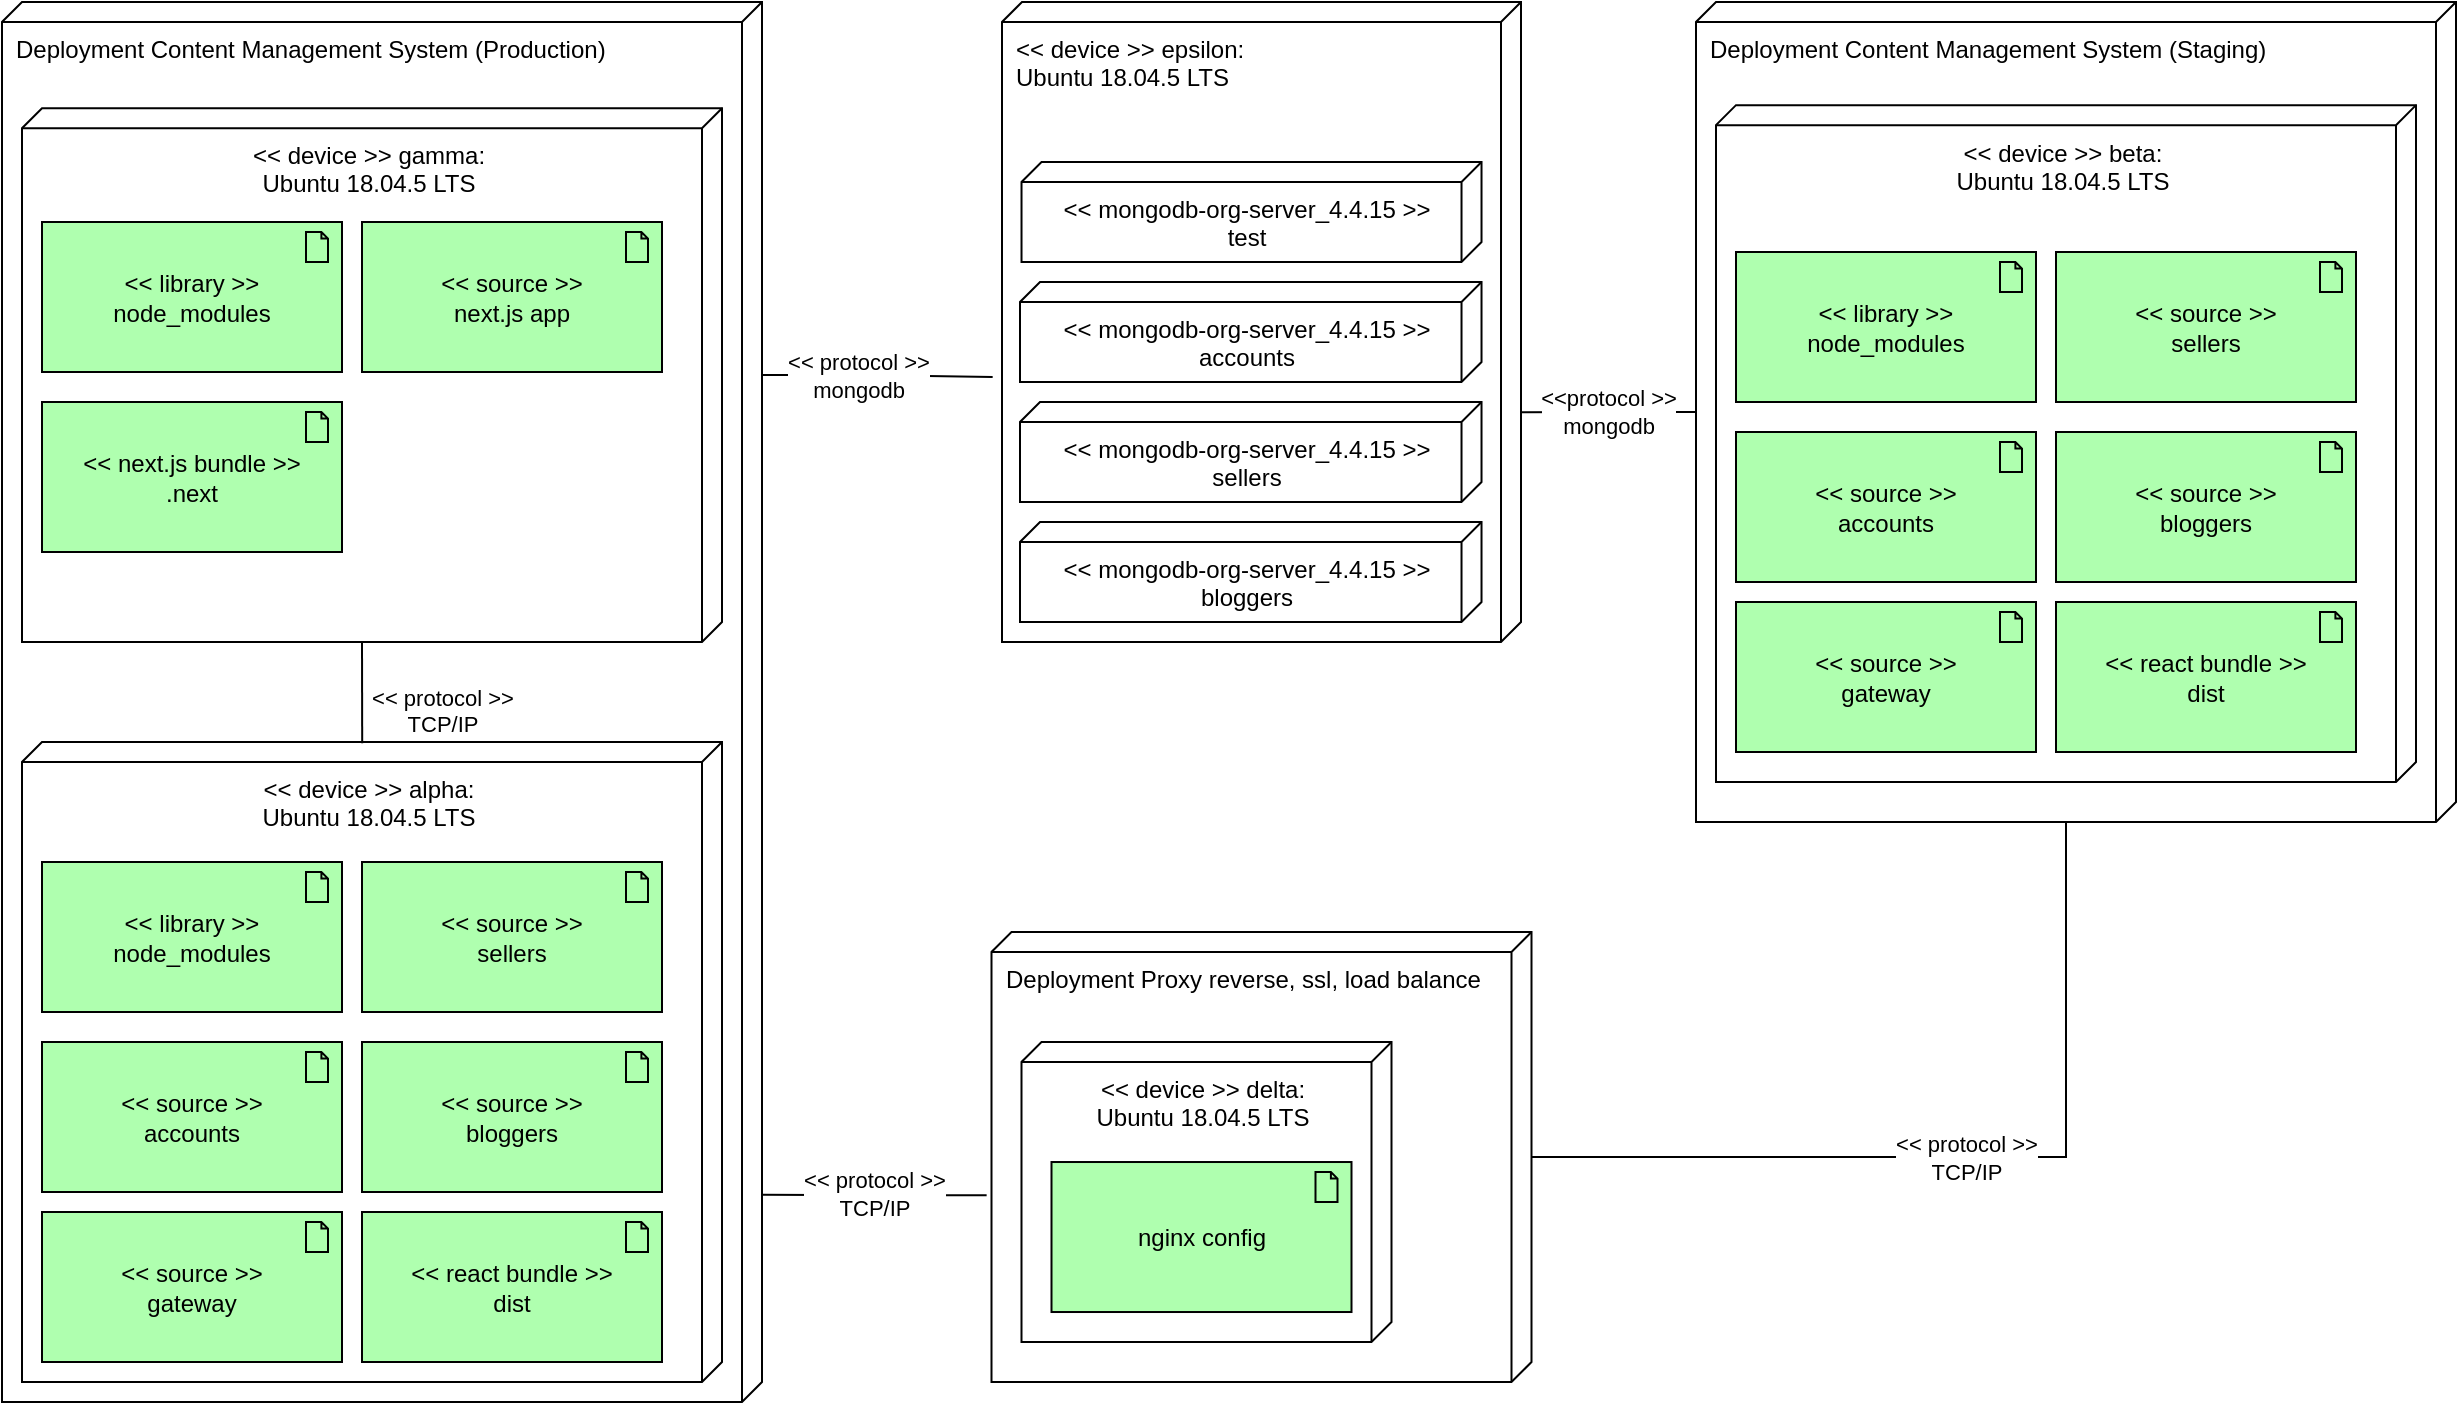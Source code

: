 <mxfile version="19.0.3" type="device"><diagram id="quT_GSNaaPpk0z2p2jEx" name="deployment"><mxGraphModel dx="2430" dy="1098" grid="1" gridSize="10" guides="1" tooltips="1" connect="1" arrows="1" fold="1" page="1" pageScale="1" pageWidth="827" pageHeight="1169" math="0" shadow="0"><root><mxCell id="0"/><mxCell id="1" parent="0"/><mxCell id="cMuZ7B8qZ7QeVPlUiVj4-32" value="" style="group" parent="1" vertex="1" connectable="0"><mxGeometry x="100" y="360" width="259.5" height="320" as="geometry"/></mxCell><mxCell id="cMuZ7B8qZ7QeVPlUiVj4-8" value="&amp;lt;&amp;lt; device &amp;gt;&amp;gt; epsilon:&lt;br&gt;Ubuntu 18.04.5 LTS" style="verticalAlign=top;align=left;shape=cube;size=10;direction=south;fontStyle=0;html=1;boundedLbl=1;spacingLeft=5;" parent="cMuZ7B8qZ7QeVPlUiVj4-32" vertex="1"><mxGeometry width="259.5" height="320" as="geometry"/></mxCell><mxCell id="cMuZ7B8qZ7QeVPlUiVj4-18" value="&amp;lt;&amp;lt; mongodb-org-server_4.4.15 &amp;gt;&amp;gt;&lt;br&gt;test" style="verticalAlign=top;align=center;shape=cube;size=10;direction=south;html=1;boundedLbl=1;spacingLeft=5;" parent="cMuZ7B8qZ7QeVPlUiVj4-32" vertex="1"><mxGeometry x="9.76" y="80" width="230" height="50" as="geometry"/></mxCell><mxCell id="cMuZ7B8qZ7QeVPlUiVj4-19" value="&amp;lt;&amp;lt; mongodb-org-server_4.4.15 &amp;gt;&amp;gt;&lt;br&gt;bloggers" style="verticalAlign=top;align=center;shape=cube;size=10;direction=south;html=1;boundedLbl=1;spacingLeft=5;" parent="cMuZ7B8qZ7QeVPlUiVj4-32" vertex="1"><mxGeometry x="9" y="260" width="230.76" height="50" as="geometry"/></mxCell><mxCell id="cMuZ7B8qZ7QeVPlUiVj4-20" value="&amp;lt;&amp;lt; mongodb-org-server_4.4.15 &amp;gt;&amp;gt;&lt;br&gt;sellers" style="verticalAlign=top;align=center;shape=cube;size=10;direction=south;html=1;boundedLbl=1;spacingLeft=5;" parent="cMuZ7B8qZ7QeVPlUiVj4-32" vertex="1"><mxGeometry x="9" y="200" width="230.76" height="50" as="geometry"/></mxCell><mxCell id="cMuZ7B8qZ7QeVPlUiVj4-21" value="&amp;lt;&amp;lt; mongodb-org-server_4.4.15 &amp;gt;&amp;gt;&lt;br&gt;accounts" style="verticalAlign=top;align=center;shape=cube;size=10;direction=south;html=1;boundedLbl=1;spacingLeft=5;" parent="cMuZ7B8qZ7QeVPlUiVj4-32" vertex="1"><mxGeometry x="9" y="140" width="230.76" height="50" as="geometry"/></mxCell><mxCell id="VBh5mySjXJAsZLR4KoXe-11" value="" style="group" vertex="1" connectable="0" parent="1"><mxGeometry x="94.75" y="825.01" width="270" height="225" as="geometry"/></mxCell><mxCell id="VBh5mySjXJAsZLR4KoXe-9" value="Deployment Proxy reverse, ssl, load balance" style="verticalAlign=top;align=left;shape=cube;size=10;direction=south;fontStyle=0;html=1;boundedLbl=1;spacingLeft=5;container=0;" vertex="1" parent="VBh5mySjXJAsZLR4KoXe-11"><mxGeometry width="270" height="225" as="geometry"/></mxCell><mxCell id="cMuZ7B8qZ7QeVPlUiVj4-33" value="&lt;span style=&quot;text-align: left;&quot;&gt;&amp;lt;&amp;lt; device &amp;gt;&amp;gt; delta:&lt;br&gt;Ubuntu 18.04.5 LTS&lt;/span&gt;" style="verticalAlign=top;align=center;shape=cube;size=10;direction=south;html=1;boundedLbl=1;spacingLeft=5;" parent="VBh5mySjXJAsZLR4KoXe-11" vertex="1"><mxGeometry x="15" y="55" width="185" height="150" as="geometry"/></mxCell><mxCell id="VBh5mySjXJAsZLR4KoXe-10" value="nginx config" style="html=1;outlineConnect=0;whiteSpace=wrap;fillColor=#AFFFAF;shape=mxgraph.archimate3.application;appType=artifact;archiType=square;" vertex="1" parent="VBh5mySjXJAsZLR4KoXe-11"><mxGeometry x="30" y="115" width="150" height="75" as="geometry"/></mxCell><mxCell id="VBh5mySjXJAsZLR4KoXe-13" value="" style="group" vertex="1" connectable="0" parent="1"><mxGeometry x="447" y="360" width="380" height="410" as="geometry"/></mxCell><mxCell id="cMuZ7B8qZ7QeVPlUiVj4-2" value="Deployment Content Management System (Staging)" style="verticalAlign=top;align=left;shape=cube;size=10;direction=south;fontStyle=0;html=1;boundedLbl=1;spacingLeft=5;container=0;" parent="VBh5mySjXJAsZLR4KoXe-13" vertex="1"><mxGeometry width="380" height="410" as="geometry"/></mxCell><mxCell id="cMuZ7B8qZ7QeVPlUiVj4-23" value="&lt;span style=&quot;text-align: left;&quot;&gt;&amp;lt;&amp;lt; device &amp;gt;&amp;gt; beta:&lt;br&gt;Ubuntu 18.04.5 LTS&lt;/span&gt;" style="verticalAlign=top;align=center;shape=cube;size=10;direction=south;html=1;boundedLbl=1;spacingLeft=5;" parent="VBh5mySjXJAsZLR4KoXe-13" vertex="1"><mxGeometry x="10" y="51.57" width="350" height="338.43" as="geometry"/></mxCell><mxCell id="siyJhh5522_kA3nfYxIA-3" value="&amp;lt;&amp;lt; source &amp;gt;&amp;gt;&lt;br&gt;accounts" style="html=1;outlineConnect=0;whiteSpace=wrap;fillColor=#AFFFAF;shape=mxgraph.archimate3.application;appType=artifact;archiType=square;" parent="VBh5mySjXJAsZLR4KoXe-13" vertex="1"><mxGeometry x="20" y="215" width="150" height="75" as="geometry"/></mxCell><mxCell id="siyJhh5522_kA3nfYxIA-4" value="&amp;lt;&amp;lt; library &amp;gt;&amp;gt;&lt;br&gt;node_modules" style="html=1;outlineConnect=0;whiteSpace=wrap;fillColor=#AFFFAF;shape=mxgraph.archimate3.application;appType=artifact;archiType=square;" parent="VBh5mySjXJAsZLR4KoXe-13" vertex="1"><mxGeometry x="20" y="125" width="150" height="75" as="geometry"/></mxCell><mxCell id="siyJhh5522_kA3nfYxIA-6" value="&amp;lt;&amp;lt; source &amp;gt;&amp;gt;&lt;br&gt;sellers" style="html=1;outlineConnect=0;whiteSpace=wrap;fillColor=#AFFFAF;shape=mxgraph.archimate3.application;appType=artifact;archiType=square;" parent="VBh5mySjXJAsZLR4KoXe-13" vertex="1"><mxGeometry x="180" y="125" width="150" height="75" as="geometry"/></mxCell><mxCell id="siyJhh5522_kA3nfYxIA-7" value="&amp;lt;&amp;lt; source &amp;gt;&amp;gt;&lt;br&gt;bloggers" style="html=1;outlineConnect=0;whiteSpace=wrap;fillColor=#AFFFAF;shape=mxgraph.archimate3.application;appType=artifact;archiType=square;" parent="VBh5mySjXJAsZLR4KoXe-13" vertex="1"><mxGeometry x="180" y="215" width="150" height="75" as="geometry"/></mxCell><mxCell id="siyJhh5522_kA3nfYxIA-8" value="&amp;lt;&amp;lt; source &amp;gt;&amp;gt;&lt;br&gt;gateway" style="html=1;outlineConnect=0;whiteSpace=wrap;fillColor=#AFFFAF;shape=mxgraph.archimate3.application;appType=artifact;archiType=square;" parent="VBh5mySjXJAsZLR4KoXe-13" vertex="1"><mxGeometry x="20" y="300" width="150" height="75" as="geometry"/></mxCell><mxCell id="VBh5mySjXJAsZLR4KoXe-2" value="&amp;lt;&amp;lt; react bundle &amp;gt;&amp;gt;&lt;br&gt;dist" style="html=1;outlineConnect=0;whiteSpace=wrap;fillColor=#AFFFAF;shape=mxgraph.archimate3.application;appType=artifact;archiType=square;" vertex="1" parent="VBh5mySjXJAsZLR4KoXe-13"><mxGeometry x="180" y="300" width="150" height="75" as="geometry"/></mxCell><mxCell id="VBh5mySjXJAsZLR4KoXe-14" value="&amp;lt;&amp;lt; protocol &amp;gt;&amp;gt;&lt;br&gt;mongodb" style="edgeStyle=orthogonalEdgeStyle;rounded=0;orthogonalLoop=1;jettySize=auto;html=1;entryX=0.586;entryY=1.018;entryDx=0;entryDy=0;entryPerimeter=0;endArrow=none;endFill=0;" edge="1" parent="1" source="cMuZ7B8qZ7QeVPlUiVj4-25" target="cMuZ7B8qZ7QeVPlUiVj4-8"><mxGeometry relative="1" as="geometry"/></mxCell><mxCell id="VBh5mySjXJAsZLR4KoXe-15" value="&amp;lt;&amp;lt;protocol &amp;gt;&amp;gt;&lt;br&gt;mongodb" style="edgeStyle=orthogonalEdgeStyle;rounded=0;orthogonalLoop=1;jettySize=auto;html=1;entryX=0.641;entryY=0.001;entryDx=0;entryDy=0;entryPerimeter=0;endArrow=none;endFill=0;" edge="1" parent="1" source="cMuZ7B8qZ7QeVPlUiVj4-2" target="cMuZ7B8qZ7QeVPlUiVj4-8"><mxGeometry relative="1" as="geometry"/></mxCell><mxCell id="cMuZ7B8qZ7QeVPlUiVj4-24" value="Deployment Content Management System (Production)" style="verticalAlign=top;align=left;shape=cube;size=10;direction=south;fontStyle=0;html=1;boundedLbl=1;spacingLeft=5;container=0;" parent="1" vertex="1"><mxGeometry x="-400" y="360" width="380" height="700" as="geometry"/></mxCell><mxCell id="cMuZ7B8qZ7QeVPlUiVj4-25" value="&lt;span style=&quot;text-align: left;&quot;&gt;&amp;lt;&amp;lt; device &amp;gt;&amp;gt; gamma:&lt;br&gt;Ubuntu 18.04.5 LTS&lt;/span&gt;" style="verticalAlign=top;align=center;shape=cube;size=10;direction=south;html=1;boundedLbl=1;spacingLeft=5;" parent="1" vertex="1"><mxGeometry x="-390" y="413.125" width="350" height="266.875" as="geometry"/></mxCell><mxCell id="siyJhh5522_kA3nfYxIA-5" value="&amp;lt;&amp;lt; next.js bundle &amp;gt;&amp;gt;&lt;br&gt;.next" style="html=1;outlineConnect=0;whiteSpace=wrap;fillColor=#AFFFAF;shape=mxgraph.archimate3.application;appType=artifact;archiType=square;" parent="1" vertex="1"><mxGeometry x="-380" y="560" width="150" height="75" as="geometry"/></mxCell><mxCell id="siyJhh5522_kA3nfYxIA-9" value="&amp;lt;&amp;lt; source &amp;gt;&amp;gt;&lt;br&gt;next.js app" style="html=1;outlineConnect=0;whiteSpace=wrap;fillColor=#AFFFAF;shape=mxgraph.archimate3.application;appType=artifact;archiType=square;" parent="1" vertex="1"><mxGeometry x="-220" y="470" width="150" height="75" as="geometry"/></mxCell><mxCell id="siyJhh5522_kA3nfYxIA-10" value="&amp;lt;&amp;lt; library &amp;gt;&amp;gt;&lt;br&gt;node_modules" style="html=1;outlineConnect=0;whiteSpace=wrap;fillColor=#AFFFAF;shape=mxgraph.archimate3.application;appType=artifact;archiType=square;" parent="1" vertex="1"><mxGeometry x="-380" y="470" width="150" height="75" as="geometry"/></mxCell><mxCell id="VBh5mySjXJAsZLR4KoXe-17" value="" style="group" vertex="1" connectable="0" parent="1"><mxGeometry x="-390" y="730" width="350" height="320.01" as="geometry"/></mxCell><mxCell id="cMuZ7B8qZ7QeVPlUiVj4-22" value="&lt;span style=&quot;text-align: left;&quot;&gt;&amp;lt;&amp;lt; device &amp;gt;&amp;gt; alpha:&lt;br&gt;Ubuntu 18.04.5 LTS&lt;/span&gt;" style="verticalAlign=top;align=center;shape=cube;size=10;direction=south;html=1;boundedLbl=1;spacingLeft=5;" parent="VBh5mySjXJAsZLR4KoXe-17" vertex="1"><mxGeometry width="350" height="320.01" as="geometry"/></mxCell><mxCell id="VBh5mySjXJAsZLR4KoXe-3" value="&amp;lt;&amp;lt; source &amp;gt;&amp;gt;&lt;br&gt;accounts" style="html=1;outlineConnect=0;whiteSpace=wrap;fillColor=#AFFFAF;shape=mxgraph.archimate3.application;appType=artifact;archiType=square;" vertex="1" parent="VBh5mySjXJAsZLR4KoXe-17"><mxGeometry x="10" y="150" width="150" height="75" as="geometry"/></mxCell><mxCell id="VBh5mySjXJAsZLR4KoXe-4" value="&amp;lt;&amp;lt; library &amp;gt;&amp;gt;&lt;br&gt;node_modules" style="html=1;outlineConnect=0;whiteSpace=wrap;fillColor=#AFFFAF;shape=mxgraph.archimate3.application;appType=artifact;archiType=square;" vertex="1" parent="VBh5mySjXJAsZLR4KoXe-17"><mxGeometry x="10" y="60" width="150" height="75" as="geometry"/></mxCell><mxCell id="VBh5mySjXJAsZLR4KoXe-5" value="&amp;lt;&amp;lt; source &amp;gt;&amp;gt;&lt;br&gt;sellers" style="html=1;outlineConnect=0;whiteSpace=wrap;fillColor=#AFFFAF;shape=mxgraph.archimate3.application;appType=artifact;archiType=square;" vertex="1" parent="VBh5mySjXJAsZLR4KoXe-17"><mxGeometry x="170" y="60" width="150" height="75" as="geometry"/></mxCell><mxCell id="VBh5mySjXJAsZLR4KoXe-6" value="&amp;lt;&amp;lt; source &amp;gt;&amp;gt;&lt;br&gt;bloggers" style="html=1;outlineConnect=0;whiteSpace=wrap;fillColor=#AFFFAF;shape=mxgraph.archimate3.application;appType=artifact;archiType=square;" vertex="1" parent="VBh5mySjXJAsZLR4KoXe-17"><mxGeometry x="170" y="150" width="150" height="75" as="geometry"/></mxCell><mxCell id="VBh5mySjXJAsZLR4KoXe-7" value="&amp;lt;&amp;lt; source &amp;gt;&amp;gt;&lt;br&gt;gateway" style="html=1;outlineConnect=0;whiteSpace=wrap;fillColor=#AFFFAF;shape=mxgraph.archimate3.application;appType=artifact;archiType=square;" vertex="1" parent="VBh5mySjXJAsZLR4KoXe-17"><mxGeometry x="10" y="235" width="150" height="75" as="geometry"/></mxCell><mxCell id="VBh5mySjXJAsZLR4KoXe-8" value="&amp;lt;&amp;lt; react bundle &amp;gt;&amp;gt;&lt;br&gt;dist" style="html=1;outlineConnect=0;whiteSpace=wrap;fillColor=#AFFFAF;shape=mxgraph.archimate3.application;appType=artifact;archiType=square;" vertex="1" parent="VBh5mySjXJAsZLR4KoXe-17"><mxGeometry x="170" y="235" width="150" height="75" as="geometry"/></mxCell><mxCell id="VBh5mySjXJAsZLR4KoXe-18" value="&amp;lt;&amp;lt; protocol &amp;gt;&amp;gt;&lt;br&gt;TCP/IP" style="endArrow=none;startArrow=none;endFill=0;startFill=0;endSize=8;html=1;verticalAlign=bottom;labelBackgroundColor=none;strokeWidth=1;rounded=0;exitX=0;exitY=0;exitDx=266.875;exitDy=180;exitPerimeter=0;entryX=0.002;entryY=0.514;entryDx=0;entryDy=0;entryPerimeter=0;" edge="1" parent="1" source="cMuZ7B8qZ7QeVPlUiVj4-25" target="cMuZ7B8qZ7QeVPlUiVj4-22"><mxGeometry x="1" y="40" width="160" relative="1" as="geometry"><mxPoint x="-170" y="730" as="sourcePoint"/><mxPoint x="-10" y="730" as="targetPoint"/><mxPoint as="offset"/></mxGeometry></mxCell><mxCell id="VBh5mySjXJAsZLR4KoXe-19" value="&amp;lt;&amp;lt; protocol &amp;gt;&amp;gt;&lt;br&gt;TCP/IP" style="edgeStyle=orthogonalEdgeStyle;rounded=0;orthogonalLoop=1;jettySize=auto;html=1;entryX=0.852;entryY=0.001;entryDx=0;entryDy=0;entryPerimeter=0;endArrow=none;endFill=0;exitX=0.585;exitY=1.009;exitDx=0;exitDy=0;exitPerimeter=0;" edge="1" parent="1" source="VBh5mySjXJAsZLR4KoXe-9" target="cMuZ7B8qZ7QeVPlUiVj4-24"><mxGeometry relative="1" as="geometry"><mxPoint x="90" y="956" as="sourcePoint"/></mxGeometry></mxCell><mxCell id="VBh5mySjXJAsZLR4KoXe-20" value="&amp;lt;&amp;lt; protocol &amp;gt;&amp;gt;&lt;br&gt;TCP/IP" style="edgeStyle=orthogonalEdgeStyle;rounded=0;orthogonalLoop=1;jettySize=auto;html=1;entryX=0;entryY=0;entryDx=410;entryDy=195;entryPerimeter=0;endArrow=none;endFill=0;" edge="1" parent="1" source="VBh5mySjXJAsZLR4KoXe-9" target="cMuZ7B8qZ7QeVPlUiVj4-2"><mxGeometry relative="1" as="geometry"/></mxCell></root></mxGraphModel></diagram></mxfile>